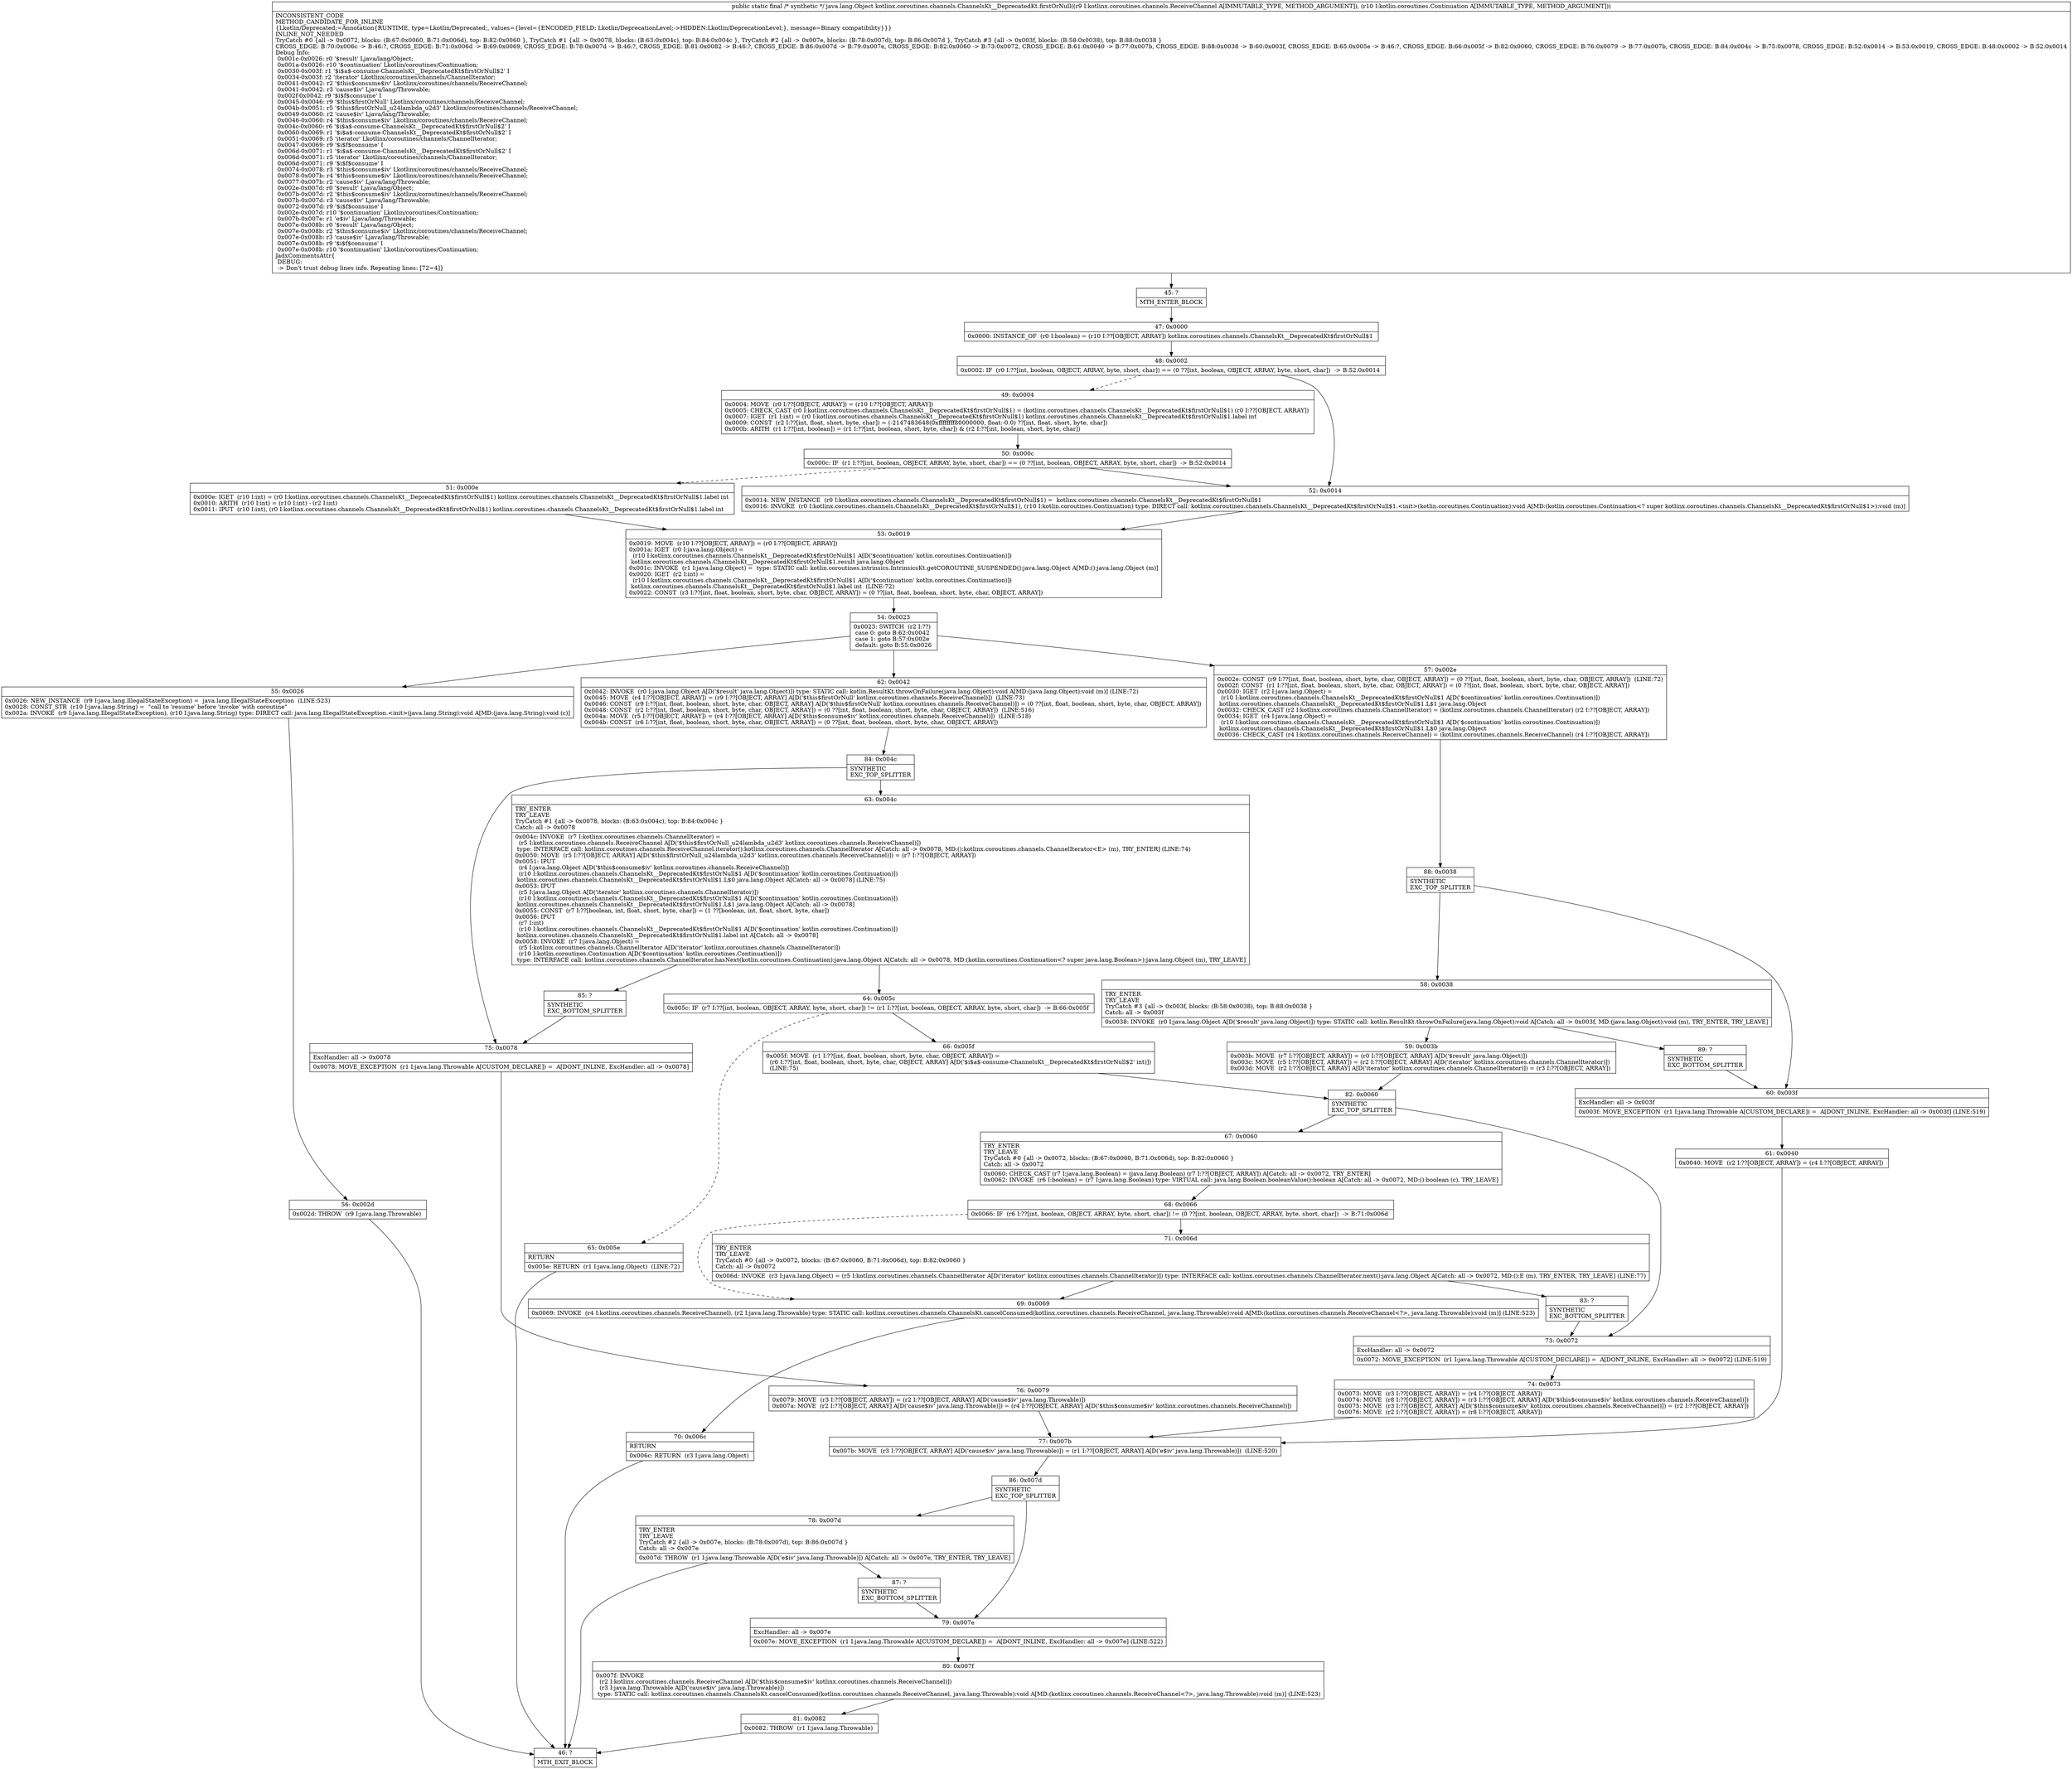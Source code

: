 digraph "CFG forkotlinx.coroutines.channels.ChannelsKt__DeprecatedKt.firstOrNull(Lkotlinx\/coroutines\/channels\/ReceiveChannel;Lkotlin\/coroutines\/Continuation;)Ljava\/lang\/Object;" {
Node_45 [shape=record,label="{45\:\ ?|MTH_ENTER_BLOCK\l}"];
Node_47 [shape=record,label="{47\:\ 0x0000|0x0000: INSTANCE_OF  (r0 I:boolean) = (r10 I:??[OBJECT, ARRAY]) kotlinx.coroutines.channels.ChannelsKt__DeprecatedKt$firstOrNull$1 \l}"];
Node_48 [shape=record,label="{48\:\ 0x0002|0x0002: IF  (r0 I:??[int, boolean, OBJECT, ARRAY, byte, short, char]) == (0 ??[int, boolean, OBJECT, ARRAY, byte, short, char])  \-\> B:52:0x0014 \l}"];
Node_49 [shape=record,label="{49\:\ 0x0004|0x0004: MOVE  (r0 I:??[OBJECT, ARRAY]) = (r10 I:??[OBJECT, ARRAY]) \l0x0005: CHECK_CAST (r0 I:kotlinx.coroutines.channels.ChannelsKt__DeprecatedKt$firstOrNull$1) = (kotlinx.coroutines.channels.ChannelsKt__DeprecatedKt$firstOrNull$1) (r0 I:??[OBJECT, ARRAY]) \l0x0007: IGET  (r1 I:int) = (r0 I:kotlinx.coroutines.channels.ChannelsKt__DeprecatedKt$firstOrNull$1) kotlinx.coroutines.channels.ChannelsKt__DeprecatedKt$firstOrNull$1.label int \l0x0009: CONST  (r2 I:??[int, float, short, byte, char]) = (\-2147483648(0xffffffff80000000, float:\-0.0) ??[int, float, short, byte, char]) \l0x000b: ARITH  (r1 I:??[int, boolean]) = (r1 I:??[int, boolean, short, byte, char]) & (r2 I:??[int, boolean, short, byte, char]) \l}"];
Node_50 [shape=record,label="{50\:\ 0x000c|0x000c: IF  (r1 I:??[int, boolean, OBJECT, ARRAY, byte, short, char]) == (0 ??[int, boolean, OBJECT, ARRAY, byte, short, char])  \-\> B:52:0x0014 \l}"];
Node_51 [shape=record,label="{51\:\ 0x000e|0x000e: IGET  (r10 I:int) = (r0 I:kotlinx.coroutines.channels.ChannelsKt__DeprecatedKt$firstOrNull$1) kotlinx.coroutines.channels.ChannelsKt__DeprecatedKt$firstOrNull$1.label int \l0x0010: ARITH  (r10 I:int) = (r10 I:int) \- (r2 I:int) \l0x0011: IPUT  (r10 I:int), (r0 I:kotlinx.coroutines.channels.ChannelsKt__DeprecatedKt$firstOrNull$1) kotlinx.coroutines.channels.ChannelsKt__DeprecatedKt$firstOrNull$1.label int \l}"];
Node_53 [shape=record,label="{53\:\ 0x0019|0x0019: MOVE  (r10 I:??[OBJECT, ARRAY]) = (r0 I:??[OBJECT, ARRAY]) \l0x001a: IGET  (r0 I:java.lang.Object) = \l  (r10 I:kotlinx.coroutines.channels.ChannelsKt__DeprecatedKt$firstOrNull$1 A[D('$continuation' kotlin.coroutines.Continuation)])\l kotlinx.coroutines.channels.ChannelsKt__DeprecatedKt$firstOrNull$1.result java.lang.Object \l0x001c: INVOKE  (r1 I:java.lang.Object) =  type: STATIC call: kotlin.coroutines.intrinsics.IntrinsicsKt.getCOROUTINE_SUSPENDED():java.lang.Object A[MD:():java.lang.Object (m)]\l0x0020: IGET  (r2 I:int) = \l  (r10 I:kotlinx.coroutines.channels.ChannelsKt__DeprecatedKt$firstOrNull$1 A[D('$continuation' kotlin.coroutines.Continuation)])\l kotlinx.coroutines.channels.ChannelsKt__DeprecatedKt$firstOrNull$1.label int  (LINE:72)\l0x0022: CONST  (r3 I:??[int, float, boolean, short, byte, char, OBJECT, ARRAY]) = (0 ??[int, float, boolean, short, byte, char, OBJECT, ARRAY]) \l}"];
Node_54 [shape=record,label="{54\:\ 0x0023|0x0023: SWITCH  (r2 I:??)\l case 0: goto B:62:0x0042\l case 1: goto B:57:0x002e\l default: goto B:55:0x0026 \l}"];
Node_55 [shape=record,label="{55\:\ 0x0026|0x0026: NEW_INSTANCE  (r9 I:java.lang.IllegalStateException) =  java.lang.IllegalStateException  (LINE:523)\l0x0028: CONST_STR  (r10 I:java.lang.String) =  \"call to 'resume' before 'invoke' with coroutine\" \l0x002a: INVOKE  (r9 I:java.lang.IllegalStateException), (r10 I:java.lang.String) type: DIRECT call: java.lang.IllegalStateException.\<init\>(java.lang.String):void A[MD:(java.lang.String):void (c)]\l}"];
Node_56 [shape=record,label="{56\:\ 0x002d|0x002d: THROW  (r9 I:java.lang.Throwable) \l}"];
Node_46 [shape=record,label="{46\:\ ?|MTH_EXIT_BLOCK\l}"];
Node_57 [shape=record,label="{57\:\ 0x002e|0x002e: CONST  (r9 I:??[int, float, boolean, short, byte, char, OBJECT, ARRAY]) = (0 ??[int, float, boolean, short, byte, char, OBJECT, ARRAY])  (LINE:72)\l0x002f: CONST  (r1 I:??[int, float, boolean, short, byte, char, OBJECT, ARRAY]) = (0 ??[int, float, boolean, short, byte, char, OBJECT, ARRAY]) \l0x0030: IGET  (r2 I:java.lang.Object) = \l  (r10 I:kotlinx.coroutines.channels.ChannelsKt__DeprecatedKt$firstOrNull$1 A[D('$continuation' kotlin.coroutines.Continuation)])\l kotlinx.coroutines.channels.ChannelsKt__DeprecatedKt$firstOrNull$1.L$1 java.lang.Object \l0x0032: CHECK_CAST (r2 I:kotlinx.coroutines.channels.ChannelIterator) = (kotlinx.coroutines.channels.ChannelIterator) (r2 I:??[OBJECT, ARRAY]) \l0x0034: IGET  (r4 I:java.lang.Object) = \l  (r10 I:kotlinx.coroutines.channels.ChannelsKt__DeprecatedKt$firstOrNull$1 A[D('$continuation' kotlin.coroutines.Continuation)])\l kotlinx.coroutines.channels.ChannelsKt__DeprecatedKt$firstOrNull$1.L$0 java.lang.Object \l0x0036: CHECK_CAST (r4 I:kotlinx.coroutines.channels.ReceiveChannel) = (kotlinx.coroutines.channels.ReceiveChannel) (r4 I:??[OBJECT, ARRAY]) \l}"];
Node_88 [shape=record,label="{88\:\ 0x0038|SYNTHETIC\lEXC_TOP_SPLITTER\l}"];
Node_58 [shape=record,label="{58\:\ 0x0038|TRY_ENTER\lTRY_LEAVE\lTryCatch #3 \{all \-\> 0x003f, blocks: (B:58:0x0038), top: B:88:0x0038 \}\lCatch: all \-\> 0x003f\l|0x0038: INVOKE  (r0 I:java.lang.Object A[D('$result' java.lang.Object)]) type: STATIC call: kotlin.ResultKt.throwOnFailure(java.lang.Object):void A[Catch: all \-\> 0x003f, MD:(java.lang.Object):void (m), TRY_ENTER, TRY_LEAVE]\l}"];
Node_59 [shape=record,label="{59\:\ 0x003b|0x003b: MOVE  (r7 I:??[OBJECT, ARRAY]) = (r0 I:??[OBJECT, ARRAY] A[D('$result' java.lang.Object)]) \l0x003c: MOVE  (r5 I:??[OBJECT, ARRAY]) = (r2 I:??[OBJECT, ARRAY] A[D('iterator' kotlinx.coroutines.channels.ChannelIterator)]) \l0x003d: MOVE  (r2 I:??[OBJECT, ARRAY] A[D('iterator' kotlinx.coroutines.channels.ChannelIterator)]) = (r3 I:??[OBJECT, ARRAY]) \l}"];
Node_82 [shape=record,label="{82\:\ 0x0060|SYNTHETIC\lEXC_TOP_SPLITTER\l}"];
Node_67 [shape=record,label="{67\:\ 0x0060|TRY_ENTER\lTRY_LEAVE\lTryCatch #0 \{all \-\> 0x0072, blocks: (B:67:0x0060, B:71:0x006d), top: B:82:0x0060 \}\lCatch: all \-\> 0x0072\l|0x0060: CHECK_CAST (r7 I:java.lang.Boolean) = (java.lang.Boolean) (r7 I:??[OBJECT, ARRAY]) A[Catch: all \-\> 0x0072, TRY_ENTER]\l0x0062: INVOKE  (r6 I:boolean) = (r7 I:java.lang.Boolean) type: VIRTUAL call: java.lang.Boolean.booleanValue():boolean A[Catch: all \-\> 0x0072, MD:():boolean (c), TRY_LEAVE]\l}"];
Node_68 [shape=record,label="{68\:\ 0x0066|0x0066: IF  (r6 I:??[int, boolean, OBJECT, ARRAY, byte, short, char]) != (0 ??[int, boolean, OBJECT, ARRAY, byte, short, char])  \-\> B:71:0x006d \l}"];
Node_69 [shape=record,label="{69\:\ 0x0069|0x0069: INVOKE  (r4 I:kotlinx.coroutines.channels.ReceiveChannel), (r2 I:java.lang.Throwable) type: STATIC call: kotlinx.coroutines.channels.ChannelsKt.cancelConsumed(kotlinx.coroutines.channels.ReceiveChannel, java.lang.Throwable):void A[MD:(kotlinx.coroutines.channels.ReceiveChannel\<?\>, java.lang.Throwable):void (m)] (LINE:523)\l}"];
Node_70 [shape=record,label="{70\:\ 0x006c|RETURN\l|0x006c: RETURN  (r3 I:java.lang.Object) \l}"];
Node_71 [shape=record,label="{71\:\ 0x006d|TRY_ENTER\lTRY_LEAVE\lTryCatch #0 \{all \-\> 0x0072, blocks: (B:67:0x0060, B:71:0x006d), top: B:82:0x0060 \}\lCatch: all \-\> 0x0072\l|0x006d: INVOKE  (r3 I:java.lang.Object) = (r5 I:kotlinx.coroutines.channels.ChannelIterator A[D('iterator' kotlinx.coroutines.channels.ChannelIterator)]) type: INTERFACE call: kotlinx.coroutines.channels.ChannelIterator.next():java.lang.Object A[Catch: all \-\> 0x0072, MD:():E (m), TRY_ENTER, TRY_LEAVE] (LINE:77)\l}"];
Node_83 [shape=record,label="{83\:\ ?|SYNTHETIC\lEXC_BOTTOM_SPLITTER\l}"];
Node_73 [shape=record,label="{73\:\ 0x0072|ExcHandler: all \-\> 0x0072\l|0x0072: MOVE_EXCEPTION  (r1 I:java.lang.Throwable A[CUSTOM_DECLARE]) =  A[DONT_INLINE, ExcHandler: all \-\> 0x0072] (LINE:519)\l}"];
Node_74 [shape=record,label="{74\:\ 0x0073|0x0073: MOVE  (r3 I:??[OBJECT, ARRAY]) = (r4 I:??[OBJECT, ARRAY]) \l0x0074: MOVE  (r8 I:??[OBJECT, ARRAY]) = (r3 I:??[OBJECT, ARRAY] A[D('$this$consume$iv' kotlinx.coroutines.channels.ReceiveChannel)]) \l0x0075: MOVE  (r3 I:??[OBJECT, ARRAY] A[D('$this$consume$iv' kotlinx.coroutines.channels.ReceiveChannel)]) = (r2 I:??[OBJECT, ARRAY]) \l0x0076: MOVE  (r2 I:??[OBJECT, ARRAY]) = (r8 I:??[OBJECT, ARRAY]) \l}"];
Node_77 [shape=record,label="{77\:\ 0x007b|0x007b: MOVE  (r3 I:??[OBJECT, ARRAY] A[D('cause$iv' java.lang.Throwable)]) = (r1 I:??[OBJECT, ARRAY] A[D('e$iv' java.lang.Throwable)])  (LINE:520)\l}"];
Node_86 [shape=record,label="{86\:\ 0x007d|SYNTHETIC\lEXC_TOP_SPLITTER\l}"];
Node_78 [shape=record,label="{78\:\ 0x007d|TRY_ENTER\lTRY_LEAVE\lTryCatch #2 \{all \-\> 0x007e, blocks: (B:78:0x007d), top: B:86:0x007d \}\lCatch: all \-\> 0x007e\l|0x007d: THROW  (r1 I:java.lang.Throwable A[D('e$iv' java.lang.Throwable)]) A[Catch: all \-\> 0x007e, TRY_ENTER, TRY_LEAVE]\l}"];
Node_87 [shape=record,label="{87\:\ ?|SYNTHETIC\lEXC_BOTTOM_SPLITTER\l}"];
Node_79 [shape=record,label="{79\:\ 0x007e|ExcHandler: all \-\> 0x007e\l|0x007e: MOVE_EXCEPTION  (r1 I:java.lang.Throwable A[CUSTOM_DECLARE]) =  A[DONT_INLINE, ExcHandler: all \-\> 0x007e] (LINE:522)\l}"];
Node_80 [shape=record,label="{80\:\ 0x007f|0x007f: INVOKE  \l  (r2 I:kotlinx.coroutines.channels.ReceiveChannel A[D('$this$consume$iv' kotlinx.coroutines.channels.ReceiveChannel)])\l  (r3 I:java.lang.Throwable A[D('cause$iv' java.lang.Throwable)])\l type: STATIC call: kotlinx.coroutines.channels.ChannelsKt.cancelConsumed(kotlinx.coroutines.channels.ReceiveChannel, java.lang.Throwable):void A[MD:(kotlinx.coroutines.channels.ReceiveChannel\<?\>, java.lang.Throwable):void (m)] (LINE:523)\l}"];
Node_81 [shape=record,label="{81\:\ 0x0082|0x0082: THROW  (r1 I:java.lang.Throwable) \l}"];
Node_89 [shape=record,label="{89\:\ ?|SYNTHETIC\lEXC_BOTTOM_SPLITTER\l}"];
Node_60 [shape=record,label="{60\:\ 0x003f|ExcHandler: all \-\> 0x003f\l|0x003f: MOVE_EXCEPTION  (r1 I:java.lang.Throwable A[CUSTOM_DECLARE]) =  A[DONT_INLINE, ExcHandler: all \-\> 0x003f] (LINE:519)\l}"];
Node_61 [shape=record,label="{61\:\ 0x0040|0x0040: MOVE  (r2 I:??[OBJECT, ARRAY]) = (r4 I:??[OBJECT, ARRAY]) \l}"];
Node_62 [shape=record,label="{62\:\ 0x0042|0x0042: INVOKE  (r0 I:java.lang.Object A[D('$result' java.lang.Object)]) type: STATIC call: kotlin.ResultKt.throwOnFailure(java.lang.Object):void A[MD:(java.lang.Object):void (m)] (LINE:72)\l0x0045: MOVE  (r4 I:??[OBJECT, ARRAY]) = (r9 I:??[OBJECT, ARRAY] A[D('$this$firstOrNull' kotlinx.coroutines.channels.ReceiveChannel)])  (LINE:73)\l0x0046: CONST  (r9 I:??[int, float, boolean, short, byte, char, OBJECT, ARRAY] A[D('$this$firstOrNull' kotlinx.coroutines.channels.ReceiveChannel)]) = (0 ??[int, float, boolean, short, byte, char, OBJECT, ARRAY]) \l0x0048: CONST  (r2 I:??[int, float, boolean, short, byte, char, OBJECT, ARRAY]) = (0 ??[int, float, boolean, short, byte, char, OBJECT, ARRAY])  (LINE:516)\l0x004a: MOVE  (r5 I:??[OBJECT, ARRAY]) = (r4 I:??[OBJECT, ARRAY] A[D('$this$consume$iv' kotlinx.coroutines.channels.ReceiveChannel)])  (LINE:518)\l0x004b: CONST  (r6 I:??[int, float, boolean, short, byte, char, OBJECT, ARRAY]) = (0 ??[int, float, boolean, short, byte, char, OBJECT, ARRAY]) \l}"];
Node_84 [shape=record,label="{84\:\ 0x004c|SYNTHETIC\lEXC_TOP_SPLITTER\l}"];
Node_63 [shape=record,label="{63\:\ 0x004c|TRY_ENTER\lTRY_LEAVE\lTryCatch #1 \{all \-\> 0x0078, blocks: (B:63:0x004c), top: B:84:0x004c \}\lCatch: all \-\> 0x0078\l|0x004c: INVOKE  (r7 I:kotlinx.coroutines.channels.ChannelIterator) = \l  (r5 I:kotlinx.coroutines.channels.ReceiveChannel A[D('$this$firstOrNull_u24lambda_u2d3' kotlinx.coroutines.channels.ReceiveChannel)])\l type: INTERFACE call: kotlinx.coroutines.channels.ReceiveChannel.iterator():kotlinx.coroutines.channels.ChannelIterator A[Catch: all \-\> 0x0078, MD:():kotlinx.coroutines.channels.ChannelIterator\<E\> (m), TRY_ENTER] (LINE:74)\l0x0050: MOVE  (r5 I:??[OBJECT, ARRAY] A[D('$this$firstOrNull_u24lambda_u2d3' kotlinx.coroutines.channels.ReceiveChannel)]) = (r7 I:??[OBJECT, ARRAY]) \l0x0051: IPUT  \l  (r4 I:java.lang.Object A[D('$this$consume$iv' kotlinx.coroutines.channels.ReceiveChannel)])\l  (r10 I:kotlinx.coroutines.channels.ChannelsKt__DeprecatedKt$firstOrNull$1 A[D('$continuation' kotlin.coroutines.Continuation)])\l kotlinx.coroutines.channels.ChannelsKt__DeprecatedKt$firstOrNull$1.L$0 java.lang.Object A[Catch: all \-\> 0x0078] (LINE:75)\l0x0053: IPUT  \l  (r5 I:java.lang.Object A[D('iterator' kotlinx.coroutines.channels.ChannelIterator)])\l  (r10 I:kotlinx.coroutines.channels.ChannelsKt__DeprecatedKt$firstOrNull$1 A[D('$continuation' kotlin.coroutines.Continuation)])\l kotlinx.coroutines.channels.ChannelsKt__DeprecatedKt$firstOrNull$1.L$1 java.lang.Object A[Catch: all \-\> 0x0078]\l0x0055: CONST  (r7 I:??[boolean, int, float, short, byte, char]) = (1 ??[boolean, int, float, short, byte, char]) \l0x0056: IPUT  \l  (r7 I:int)\l  (r10 I:kotlinx.coroutines.channels.ChannelsKt__DeprecatedKt$firstOrNull$1 A[D('$continuation' kotlin.coroutines.Continuation)])\l kotlinx.coroutines.channels.ChannelsKt__DeprecatedKt$firstOrNull$1.label int A[Catch: all \-\> 0x0078]\l0x0058: INVOKE  (r7 I:java.lang.Object) = \l  (r5 I:kotlinx.coroutines.channels.ChannelIterator A[D('iterator' kotlinx.coroutines.channels.ChannelIterator)])\l  (r10 I:kotlin.coroutines.Continuation A[D('$continuation' kotlin.coroutines.Continuation)])\l type: INTERFACE call: kotlinx.coroutines.channels.ChannelIterator.hasNext(kotlin.coroutines.Continuation):java.lang.Object A[Catch: all \-\> 0x0078, MD:(kotlin.coroutines.Continuation\<? super java.lang.Boolean\>):java.lang.Object (m), TRY_LEAVE]\l}"];
Node_64 [shape=record,label="{64\:\ 0x005c|0x005c: IF  (r7 I:??[int, boolean, OBJECT, ARRAY, byte, short, char]) != (r1 I:??[int, boolean, OBJECT, ARRAY, byte, short, char])  \-\> B:66:0x005f \l}"];
Node_65 [shape=record,label="{65\:\ 0x005e|RETURN\l|0x005e: RETURN  (r1 I:java.lang.Object)  (LINE:72)\l}"];
Node_66 [shape=record,label="{66\:\ 0x005f|0x005f: MOVE  (r1 I:??[int, float, boolean, short, byte, char, OBJECT, ARRAY]) = \l  (r6 I:??[int, float, boolean, short, byte, char, OBJECT, ARRAY] A[D('$i$a$\-consume\-ChannelsKt__DeprecatedKt$firstOrNull$2' int)])\l  (LINE:75)\l}"];
Node_85 [shape=record,label="{85\:\ ?|SYNTHETIC\lEXC_BOTTOM_SPLITTER\l}"];
Node_75 [shape=record,label="{75\:\ 0x0078|ExcHandler: all \-\> 0x0078\l|0x0078: MOVE_EXCEPTION  (r1 I:java.lang.Throwable A[CUSTOM_DECLARE]) =  A[DONT_INLINE, ExcHandler: all \-\> 0x0078]\l}"];
Node_76 [shape=record,label="{76\:\ 0x0079|0x0079: MOVE  (r3 I:??[OBJECT, ARRAY]) = (r2 I:??[OBJECT, ARRAY] A[D('cause$iv' java.lang.Throwable)]) \l0x007a: MOVE  (r2 I:??[OBJECT, ARRAY] A[D('cause$iv' java.lang.Throwable)]) = (r4 I:??[OBJECT, ARRAY] A[D('$this$consume$iv' kotlinx.coroutines.channels.ReceiveChannel)]) \l}"];
Node_52 [shape=record,label="{52\:\ 0x0014|0x0014: NEW_INSTANCE  (r0 I:kotlinx.coroutines.channels.ChannelsKt__DeprecatedKt$firstOrNull$1) =  kotlinx.coroutines.channels.ChannelsKt__DeprecatedKt$firstOrNull$1 \l0x0016: INVOKE  (r0 I:kotlinx.coroutines.channels.ChannelsKt__DeprecatedKt$firstOrNull$1), (r10 I:kotlin.coroutines.Continuation) type: DIRECT call: kotlinx.coroutines.channels.ChannelsKt__DeprecatedKt$firstOrNull$1.\<init\>(kotlin.coroutines.Continuation):void A[MD:(kotlin.coroutines.Continuation\<? super kotlinx.coroutines.channels.ChannelsKt__DeprecatedKt$firstOrNull$1\>):void (m)]\l}"];
MethodNode[shape=record,label="{public static final \/* synthetic *\/ java.lang.Object kotlinx.coroutines.channels.ChannelsKt__DeprecatedKt.firstOrNull((r9 I:kotlinx.coroutines.channels.ReceiveChannel A[IMMUTABLE_TYPE, METHOD_ARGUMENT]), (r10 I:kotlin.coroutines.Continuation A[IMMUTABLE_TYPE, METHOD_ARGUMENT]))  | INCONSISTENT_CODE\lMETHOD_CANDIDATE_FOR_INLINE\l\{Lkotlin\/Deprecated;=Annotation\{RUNTIME, type=Lkotlin\/Deprecated;, values=\{level=\{ENCODED_FIELD: Lkotlin\/DeprecationLevel;\-\>HIDDEN:Lkotlin\/DeprecationLevel;\}, message=Binary compatibility\}\}\}\lINLINE_NOT_NEEDED\lTryCatch #0 \{all \-\> 0x0072, blocks: (B:67:0x0060, B:71:0x006d), top: B:82:0x0060 \}, TryCatch #1 \{all \-\> 0x0078, blocks: (B:63:0x004c), top: B:84:0x004c \}, TryCatch #2 \{all \-\> 0x007e, blocks: (B:78:0x007d), top: B:86:0x007d \}, TryCatch #3 \{all \-\> 0x003f, blocks: (B:58:0x0038), top: B:88:0x0038 \}\lCROSS_EDGE: B:70:0x006c \-\> B:46:?, CROSS_EDGE: B:71:0x006d \-\> B:69:0x0069, CROSS_EDGE: B:78:0x007d \-\> B:46:?, CROSS_EDGE: B:81:0x0082 \-\> B:46:?, CROSS_EDGE: B:86:0x007d \-\> B:79:0x007e, CROSS_EDGE: B:82:0x0060 \-\> B:73:0x0072, CROSS_EDGE: B:61:0x0040 \-\> B:77:0x007b, CROSS_EDGE: B:88:0x0038 \-\> B:60:0x003f, CROSS_EDGE: B:65:0x005e \-\> B:46:?, CROSS_EDGE: B:66:0x005f \-\> B:82:0x0060, CROSS_EDGE: B:76:0x0079 \-\> B:77:0x007b, CROSS_EDGE: B:84:0x004c \-\> B:75:0x0078, CROSS_EDGE: B:52:0x0014 \-\> B:53:0x0019, CROSS_EDGE: B:48:0x0002 \-\> B:52:0x0014\lDebug Info:\l  0x001c\-0x0026: r0 '$result' Ljava\/lang\/Object;\l  0x001a\-0x0026: r10 '$continuation' Lkotlin\/coroutines\/Continuation;\l  0x0030\-0x003f: r1 '$i$a$\-consume\-ChannelsKt__DeprecatedKt$firstOrNull$2' I\l  0x0034\-0x003f: r2 'iterator' Lkotlinx\/coroutines\/channels\/ChannelIterator;\l  0x0041\-0x0042: r2 '$this$consume$iv' Lkotlinx\/coroutines\/channels\/ReceiveChannel;\l  0x0041\-0x0042: r3 'cause$iv' Ljava\/lang\/Throwable;\l  0x002f\-0x0042: r9 '$i$f$consume' I\l  0x0045\-0x0046: r9 '$this$firstOrNull' Lkotlinx\/coroutines\/channels\/ReceiveChannel;\l  0x004b\-0x0051: r5 '$this$firstOrNull_u24lambda_u2d3' Lkotlinx\/coroutines\/channels\/ReceiveChannel;\l  0x0049\-0x0060: r2 'cause$iv' Ljava\/lang\/Throwable;\l  0x0046\-0x0060: r4 '$this$consume$iv' Lkotlinx\/coroutines\/channels\/ReceiveChannel;\l  0x004c\-0x0060: r6 '$i$a$\-consume\-ChannelsKt__DeprecatedKt$firstOrNull$2' I\l  0x0060\-0x0069: r1 '$i$a$\-consume\-ChannelsKt__DeprecatedKt$firstOrNull$2' I\l  0x0051\-0x0069: r5 'iterator' Lkotlinx\/coroutines\/channels\/ChannelIterator;\l  0x0047\-0x0069: r9 '$i$f$consume' I\l  0x006d\-0x0071: r1 '$i$a$\-consume\-ChannelsKt__DeprecatedKt$firstOrNull$2' I\l  0x006d\-0x0071: r5 'iterator' Lkotlinx\/coroutines\/channels\/ChannelIterator;\l  0x006d\-0x0071: r9 '$i$f$consume' I\l  0x0074\-0x0078: r3 '$this$consume$iv' Lkotlinx\/coroutines\/channels\/ReceiveChannel;\l  0x0078\-0x007b: r4 '$this$consume$iv' Lkotlinx\/coroutines\/channels\/ReceiveChannel;\l  0x0077\-0x007b: r2 'cause$iv' Ljava\/lang\/Throwable;\l  0x002e\-0x007d: r0 '$result' Ljava\/lang\/Object;\l  0x007b\-0x007d: r2 '$this$consume$iv' Lkotlinx\/coroutines\/channels\/ReceiveChannel;\l  0x007b\-0x007d: r3 'cause$iv' Ljava\/lang\/Throwable;\l  0x0072\-0x007d: r9 '$i$f$consume' I\l  0x002e\-0x007d: r10 '$continuation' Lkotlin\/coroutines\/Continuation;\l  0x007b\-0x007e: r1 'e$iv' Ljava\/lang\/Throwable;\l  0x007e\-0x008b: r0 '$result' Ljava\/lang\/Object;\l  0x007e\-0x008b: r2 '$this$consume$iv' Lkotlinx\/coroutines\/channels\/ReceiveChannel;\l  0x007e\-0x008b: r3 'cause$iv' Ljava\/lang\/Throwable;\l  0x007e\-0x008b: r9 '$i$f$consume' I\l  0x007e\-0x008b: r10 '$continuation' Lkotlin\/coroutines\/Continuation;\lJadxCommentsAttr\{\l DEBUG: \l \-\> Don't trust debug lines info. Repeating lines: [72=4]\}\l}"];
MethodNode -> Node_45;Node_45 -> Node_47;
Node_47 -> Node_48;
Node_48 -> Node_49[style=dashed];
Node_48 -> Node_52;
Node_49 -> Node_50;
Node_50 -> Node_51[style=dashed];
Node_50 -> Node_52;
Node_51 -> Node_53;
Node_53 -> Node_54;
Node_54 -> Node_55;
Node_54 -> Node_57;
Node_54 -> Node_62;
Node_55 -> Node_56;
Node_56 -> Node_46;
Node_57 -> Node_88;
Node_88 -> Node_58;
Node_88 -> Node_60;
Node_58 -> Node_59;
Node_58 -> Node_89;
Node_59 -> Node_82;
Node_82 -> Node_67;
Node_82 -> Node_73;
Node_67 -> Node_68;
Node_68 -> Node_69[style=dashed];
Node_68 -> Node_71;
Node_69 -> Node_70;
Node_70 -> Node_46;
Node_71 -> Node_69;
Node_71 -> Node_83;
Node_83 -> Node_73;
Node_73 -> Node_74;
Node_74 -> Node_77;
Node_77 -> Node_86;
Node_86 -> Node_78;
Node_86 -> Node_79;
Node_78 -> Node_46;
Node_78 -> Node_87;
Node_87 -> Node_79;
Node_79 -> Node_80;
Node_80 -> Node_81;
Node_81 -> Node_46;
Node_89 -> Node_60;
Node_60 -> Node_61;
Node_61 -> Node_77;
Node_62 -> Node_84;
Node_84 -> Node_63;
Node_84 -> Node_75;
Node_63 -> Node_64;
Node_63 -> Node_85;
Node_64 -> Node_65[style=dashed];
Node_64 -> Node_66;
Node_65 -> Node_46;
Node_66 -> Node_82;
Node_85 -> Node_75;
Node_75 -> Node_76;
Node_76 -> Node_77;
Node_52 -> Node_53;
}

